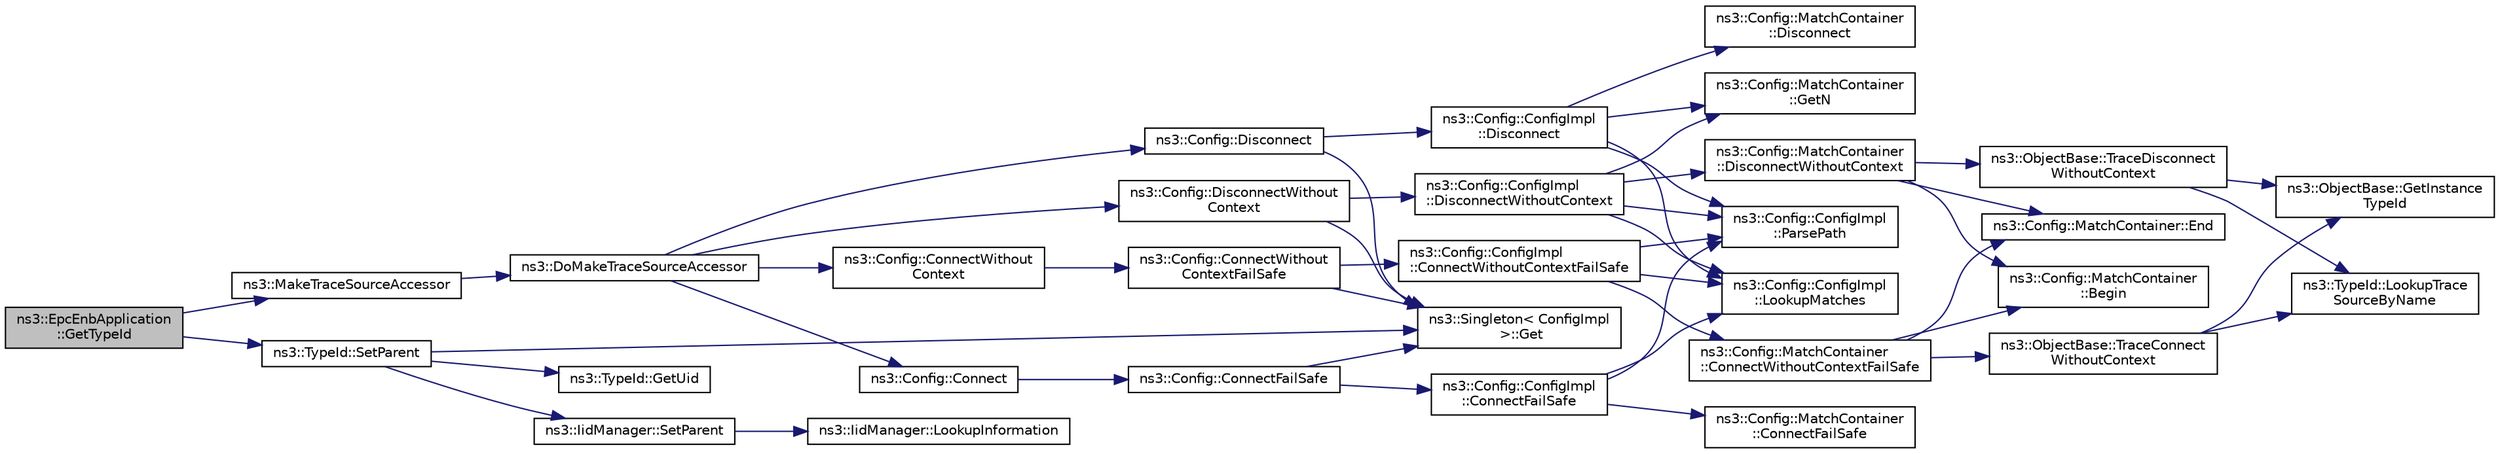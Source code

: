 digraph "ns3::EpcEnbApplication::GetTypeId"
{
 // LATEX_PDF_SIZE
  edge [fontname="Helvetica",fontsize="10",labelfontname="Helvetica",labelfontsize="10"];
  node [fontname="Helvetica",fontsize="10",shape=record];
  rankdir="LR";
  Node1 [label="ns3::EpcEnbApplication\l::GetTypeId",height=0.2,width=0.4,color="black", fillcolor="grey75", style="filled", fontcolor="black",tooltip="Get the type ID."];
  Node1 -> Node2 [color="midnightblue",fontsize="10",style="solid",fontname="Helvetica"];
  Node2 [label="ns3::MakeTraceSourceAccessor",height=0.2,width=0.4,color="black", fillcolor="white", style="filled",URL="$group__tracing.html#gab21a770b9855af4e8f69f7531ea4a6b0",tooltip="Create a TraceSourceAccessor which will control access to the underlying trace source."];
  Node2 -> Node3 [color="midnightblue",fontsize="10",style="solid",fontname="Helvetica"];
  Node3 [label="ns3::DoMakeTraceSourceAccessor",height=0.2,width=0.4,color="black", fillcolor="white", style="filled",URL="$group__tracing.html#ga58e9c4db480094cef0bb8d87118146e5",tooltip="MakeTraceSourceAccessor() implementation."];
  Node3 -> Node4 [color="midnightblue",fontsize="10",style="solid",fontname="Helvetica"];
  Node4 [label="ns3::Config::Connect",height=0.2,width=0.4,color="black", fillcolor="white", style="filled",URL="$group__config.html#ga4014f151241cd0939b6cb64409605736",tooltip=" "];
  Node4 -> Node5 [color="midnightblue",fontsize="10",style="solid",fontname="Helvetica"];
  Node5 [label="ns3::Config::ConnectFailSafe",height=0.2,width=0.4,color="black", fillcolor="white", style="filled",URL="$namespacens3_1_1_config.html#aad60d6903a15881b81e982ad5312114a",tooltip="This function will attempt to find all trace sources which match the input path and will then connect..."];
  Node5 -> Node6 [color="midnightblue",fontsize="10",style="solid",fontname="Helvetica"];
  Node6 [label="ns3::Config::ConfigImpl\l::ConnectFailSafe",height=0.2,width=0.4,color="black", fillcolor="white", style="filled",URL="$classns3_1_1_config_1_1_config_impl.html#a5761c70117341e4ea296917bc095e6c0",tooltip="This function will attempt to find all trace sources which match the input path and will then connect..."];
  Node6 -> Node7 [color="midnightblue",fontsize="10",style="solid",fontname="Helvetica"];
  Node7 [label="ns3::Config::MatchContainer\l::ConnectFailSafe",height=0.2,width=0.4,color="black", fillcolor="white", style="filled",URL="$classns3_1_1_config_1_1_match_container.html#a8f3c268d2e6a9daec975497d200ec324",tooltip="Connect the specified sink to all the objects stored in this container."];
  Node6 -> Node8 [color="midnightblue",fontsize="10",style="solid",fontname="Helvetica"];
  Node8 [label="ns3::Config::ConfigImpl\l::LookupMatches",height=0.2,width=0.4,color="black", fillcolor="white", style="filled",URL="$classns3_1_1_config_1_1_config_impl.html#aef8d461e235704cdeb8a85581ba249fb",tooltip=" "];
  Node6 -> Node9 [color="midnightblue",fontsize="10",style="solid",fontname="Helvetica"];
  Node9 [label="ns3::Config::ConfigImpl\l::ParsePath",height=0.2,width=0.4,color="black", fillcolor="white", style="filled",URL="$classns3_1_1_config_1_1_config_impl.html#ab482a563857309e0e70beba3af32be71",tooltip="Break a Config path into the leading path and the last leaf token."];
  Node5 -> Node10 [color="midnightblue",fontsize="10",style="solid",fontname="Helvetica"];
  Node10 [label="ns3::Singleton\< ConfigImpl\l \>::Get",height=0.2,width=0.4,color="black", fillcolor="white", style="filled",URL="$classns3_1_1_singleton.html#a80a2cd3c25a27ea72add7a9f7a141ffa",tooltip="Get a pointer to the singleton instance."];
  Node3 -> Node11 [color="midnightblue",fontsize="10",style="solid",fontname="Helvetica"];
  Node11 [label="ns3::Config::ConnectWithout\lContext",height=0.2,width=0.4,color="black", fillcolor="white", style="filled",URL="$group__config.html#gaa2f896aa7021f95fffabc80b2ec22e08",tooltip=" "];
  Node11 -> Node12 [color="midnightblue",fontsize="10",style="solid",fontname="Helvetica"];
  Node12 [label="ns3::Config::ConnectWithout\lContextFailSafe",height=0.2,width=0.4,color="black", fillcolor="white", style="filled",URL="$namespacens3_1_1_config.html#afe7da9182a8f57ffe79c2bd0e434af50",tooltip="This function will attempt to find all trace sources which match the input path and will then connect..."];
  Node12 -> Node13 [color="midnightblue",fontsize="10",style="solid",fontname="Helvetica"];
  Node13 [label="ns3::Config::ConfigImpl\l::ConnectWithoutContextFailSafe",height=0.2,width=0.4,color="black", fillcolor="white", style="filled",URL="$classns3_1_1_config_1_1_config_impl.html#ad1c0e6cee4c741cec307733401016046",tooltip="This function will attempt to find all trace sources which match the input path and will then connect..."];
  Node13 -> Node14 [color="midnightblue",fontsize="10",style="solid",fontname="Helvetica"];
  Node14 [label="ns3::Config::MatchContainer\l::ConnectWithoutContextFailSafe",height=0.2,width=0.4,color="black", fillcolor="white", style="filled",URL="$classns3_1_1_config_1_1_match_container.html#aa6369ee36c377bef74655264ff2cde3a",tooltip="Connect the specified sink to all the objects stored in this container."];
  Node14 -> Node15 [color="midnightblue",fontsize="10",style="solid",fontname="Helvetica"];
  Node15 [label="ns3::Config::MatchContainer\l::Begin",height=0.2,width=0.4,color="black", fillcolor="white", style="filled",URL="$classns3_1_1_config_1_1_match_container.html#afdad67605b13bdcf5a45a512563d1b6c",tooltip=" "];
  Node14 -> Node16 [color="midnightblue",fontsize="10",style="solid",fontname="Helvetica"];
  Node16 [label="ns3::Config::MatchContainer::End",height=0.2,width=0.4,color="black", fillcolor="white", style="filled",URL="$classns3_1_1_config_1_1_match_container.html#a6b65ea9c9c12467bf68edd5bcfe42a6d",tooltip=" "];
  Node14 -> Node17 [color="midnightblue",fontsize="10",style="solid",fontname="Helvetica"];
  Node17 [label="ns3::ObjectBase::TraceConnect\lWithoutContext",height=0.2,width=0.4,color="black", fillcolor="white", style="filled",URL="$classns3_1_1_object_base.html#a1be45f6fd561e75dcac9dfa81b2b81e4",tooltip="Connect a TraceSource to a Callback without a context."];
  Node17 -> Node18 [color="midnightblue",fontsize="10",style="solid",fontname="Helvetica"];
  Node18 [label="ns3::ObjectBase::GetInstance\lTypeId",height=0.2,width=0.4,color="black", fillcolor="white", style="filled",URL="$classns3_1_1_object_base.html#abe5b43a6f5b99a92a4c3122db31f06fb",tooltip="Get the most derived TypeId for this Object."];
  Node17 -> Node19 [color="midnightblue",fontsize="10",style="solid",fontname="Helvetica"];
  Node19 [label="ns3::TypeId::LookupTrace\lSourceByName",height=0.2,width=0.4,color="black", fillcolor="white", style="filled",URL="$classns3_1_1_type_id.html#a9a07e9b925ebf9257c9f4f0732901502",tooltip="Find a TraceSource by name."];
  Node13 -> Node8 [color="midnightblue",fontsize="10",style="solid",fontname="Helvetica"];
  Node13 -> Node9 [color="midnightblue",fontsize="10",style="solid",fontname="Helvetica"];
  Node12 -> Node10 [color="midnightblue",fontsize="10",style="solid",fontname="Helvetica"];
  Node3 -> Node20 [color="midnightblue",fontsize="10",style="solid",fontname="Helvetica"];
  Node20 [label="ns3::Config::Disconnect",height=0.2,width=0.4,color="black", fillcolor="white", style="filled",URL="$group__config.html#ga33e975bd2ed84e3353b2a3356d90fc1d",tooltip=" "];
  Node20 -> Node21 [color="midnightblue",fontsize="10",style="solid",fontname="Helvetica"];
  Node21 [label="ns3::Config::ConfigImpl\l::Disconnect",height=0.2,width=0.4,color="black", fillcolor="white", style="filled",URL="$classns3_1_1_config_1_1_config_impl.html#abd6c7a990f229c871f8ea486d7175ead",tooltip=" "];
  Node21 -> Node22 [color="midnightblue",fontsize="10",style="solid",fontname="Helvetica"];
  Node22 [label="ns3::Config::MatchContainer\l::Disconnect",height=0.2,width=0.4,color="black", fillcolor="white", style="filled",URL="$classns3_1_1_config_1_1_match_container.html#a578a5f5f24f309ae52c44643b99943c6",tooltip=" "];
  Node21 -> Node23 [color="midnightblue",fontsize="10",style="solid",fontname="Helvetica"];
  Node23 [label="ns3::Config::MatchContainer\l::GetN",height=0.2,width=0.4,color="black", fillcolor="white", style="filled",URL="$classns3_1_1_config_1_1_match_container.html#a9e7455e824d416a6658b429165481d5f",tooltip=" "];
  Node21 -> Node8 [color="midnightblue",fontsize="10",style="solid",fontname="Helvetica"];
  Node21 -> Node9 [color="midnightblue",fontsize="10",style="solid",fontname="Helvetica"];
  Node20 -> Node10 [color="midnightblue",fontsize="10",style="solid",fontname="Helvetica"];
  Node3 -> Node24 [color="midnightblue",fontsize="10",style="solid",fontname="Helvetica"];
  Node24 [label="ns3::Config::DisconnectWithout\lContext",height=0.2,width=0.4,color="black", fillcolor="white", style="filled",URL="$group__config.html#ga9979e293cae542020fada4824d0b3702",tooltip=" "];
  Node24 -> Node25 [color="midnightblue",fontsize="10",style="solid",fontname="Helvetica"];
  Node25 [label="ns3::Config::ConfigImpl\l::DisconnectWithoutContext",height=0.2,width=0.4,color="black", fillcolor="white", style="filled",URL="$classns3_1_1_config_1_1_config_impl.html#a025bd78733149bce2e9f41ddcf9afe36",tooltip=" "];
  Node25 -> Node26 [color="midnightblue",fontsize="10",style="solid",fontname="Helvetica"];
  Node26 [label="ns3::Config::MatchContainer\l::DisconnectWithoutContext",height=0.2,width=0.4,color="black", fillcolor="white", style="filled",URL="$classns3_1_1_config_1_1_match_container.html#a3fd31a2eda5b3ae7fc88fcad86a4de06",tooltip=" "];
  Node26 -> Node15 [color="midnightblue",fontsize="10",style="solid",fontname="Helvetica"];
  Node26 -> Node16 [color="midnightblue",fontsize="10",style="solid",fontname="Helvetica"];
  Node26 -> Node27 [color="midnightblue",fontsize="10",style="solid",fontname="Helvetica"];
  Node27 [label="ns3::ObjectBase::TraceDisconnect\lWithoutContext",height=0.2,width=0.4,color="black", fillcolor="white", style="filled",URL="$classns3_1_1_object_base.html#a460d74131ef97d9d7ba79c6d70b2f304",tooltip="Disconnect from a TraceSource a Callback previously connected without a context."];
  Node27 -> Node18 [color="midnightblue",fontsize="10",style="solid",fontname="Helvetica"];
  Node27 -> Node19 [color="midnightblue",fontsize="10",style="solid",fontname="Helvetica"];
  Node25 -> Node23 [color="midnightblue",fontsize="10",style="solid",fontname="Helvetica"];
  Node25 -> Node8 [color="midnightblue",fontsize="10",style="solid",fontname="Helvetica"];
  Node25 -> Node9 [color="midnightblue",fontsize="10",style="solid",fontname="Helvetica"];
  Node24 -> Node10 [color="midnightblue",fontsize="10",style="solid",fontname="Helvetica"];
  Node1 -> Node28 [color="midnightblue",fontsize="10",style="solid",fontname="Helvetica"];
  Node28 [label="ns3::TypeId::SetParent",height=0.2,width=0.4,color="black", fillcolor="white", style="filled",URL="$classns3_1_1_type_id.html#abaaca67ab7d2471067e7c275df0f7309",tooltip="Set the parent TypeId."];
  Node28 -> Node10 [color="midnightblue",fontsize="10",style="solid",fontname="Helvetica"];
  Node28 -> Node29 [color="midnightblue",fontsize="10",style="solid",fontname="Helvetica"];
  Node29 [label="ns3::TypeId::GetUid",height=0.2,width=0.4,color="black", fillcolor="white", style="filled",URL="$classns3_1_1_type_id.html#a429535085325d6f926724771446d9047",tooltip="Get the internal id of this TypeId."];
  Node28 -> Node30 [color="midnightblue",fontsize="10",style="solid",fontname="Helvetica"];
  Node30 [label="ns3::IidManager::SetParent",height=0.2,width=0.4,color="black", fillcolor="white", style="filled",URL="$classns3_1_1_iid_manager.html#a4042931260554c907699367b6811426f",tooltip="Set the parent of a type id."];
  Node30 -> Node31 [color="midnightblue",fontsize="10",style="solid",fontname="Helvetica"];
  Node31 [label="ns3::IidManager::LookupInformation",height=0.2,width=0.4,color="black", fillcolor="white", style="filled",URL="$classns3_1_1_iid_manager.html#a84af06b798b21fa700469a3ac5f65f3f",tooltip="Retrieve the information record for a type."];
}
